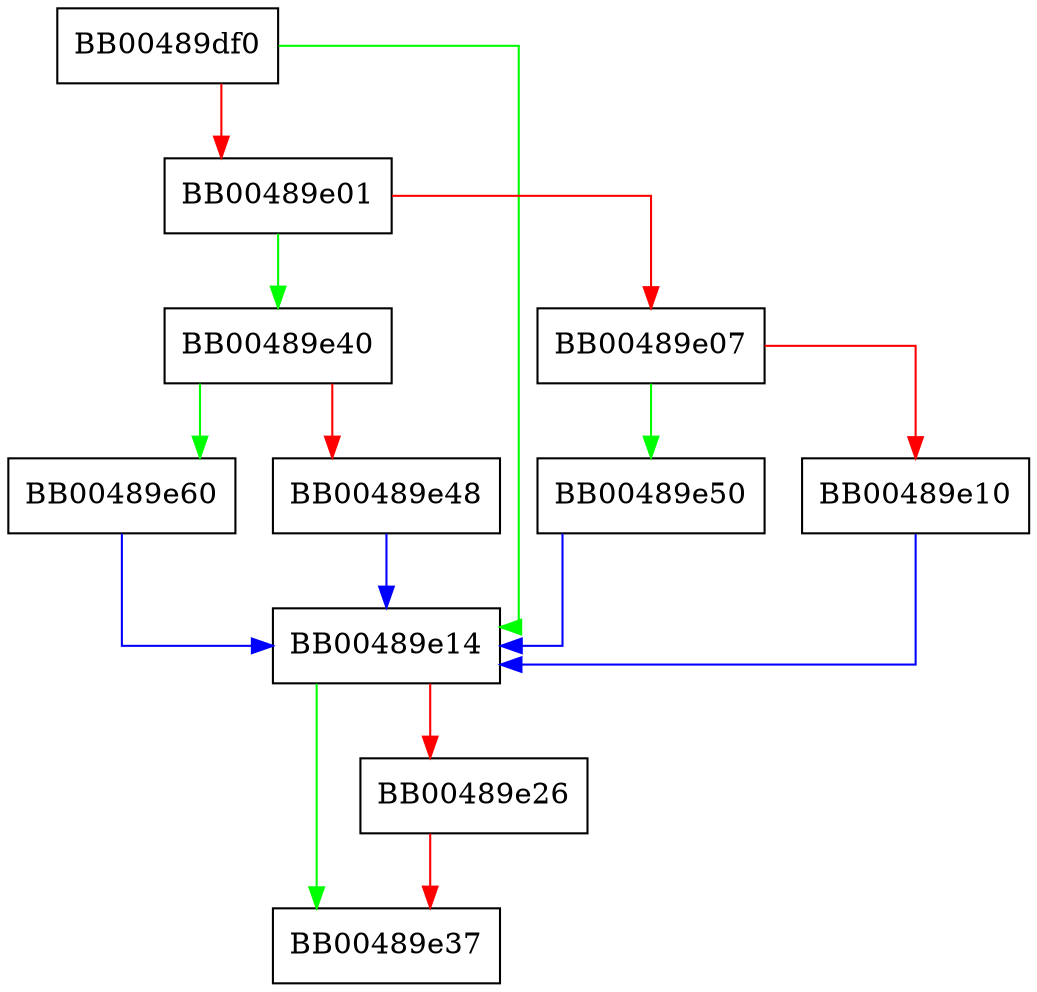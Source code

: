digraph SSL_get_wfd {
  node [shape="box"];
  graph [splines=ortho];
  BB00489df0 -> BB00489e14 [color="green"];
  BB00489df0 -> BB00489e01 [color="red"];
  BB00489e01 -> BB00489e40 [color="green"];
  BB00489e01 -> BB00489e07 [color="red"];
  BB00489e07 -> BB00489e50 [color="green"];
  BB00489e07 -> BB00489e10 [color="red"];
  BB00489e10 -> BB00489e14 [color="blue"];
  BB00489e14 -> BB00489e37 [color="green"];
  BB00489e14 -> BB00489e26 [color="red"];
  BB00489e26 -> BB00489e37 [color="red"];
  BB00489e40 -> BB00489e60 [color="green"];
  BB00489e40 -> BB00489e48 [color="red"];
  BB00489e48 -> BB00489e14 [color="blue"];
  BB00489e50 -> BB00489e14 [color="blue"];
  BB00489e60 -> BB00489e14 [color="blue"];
}